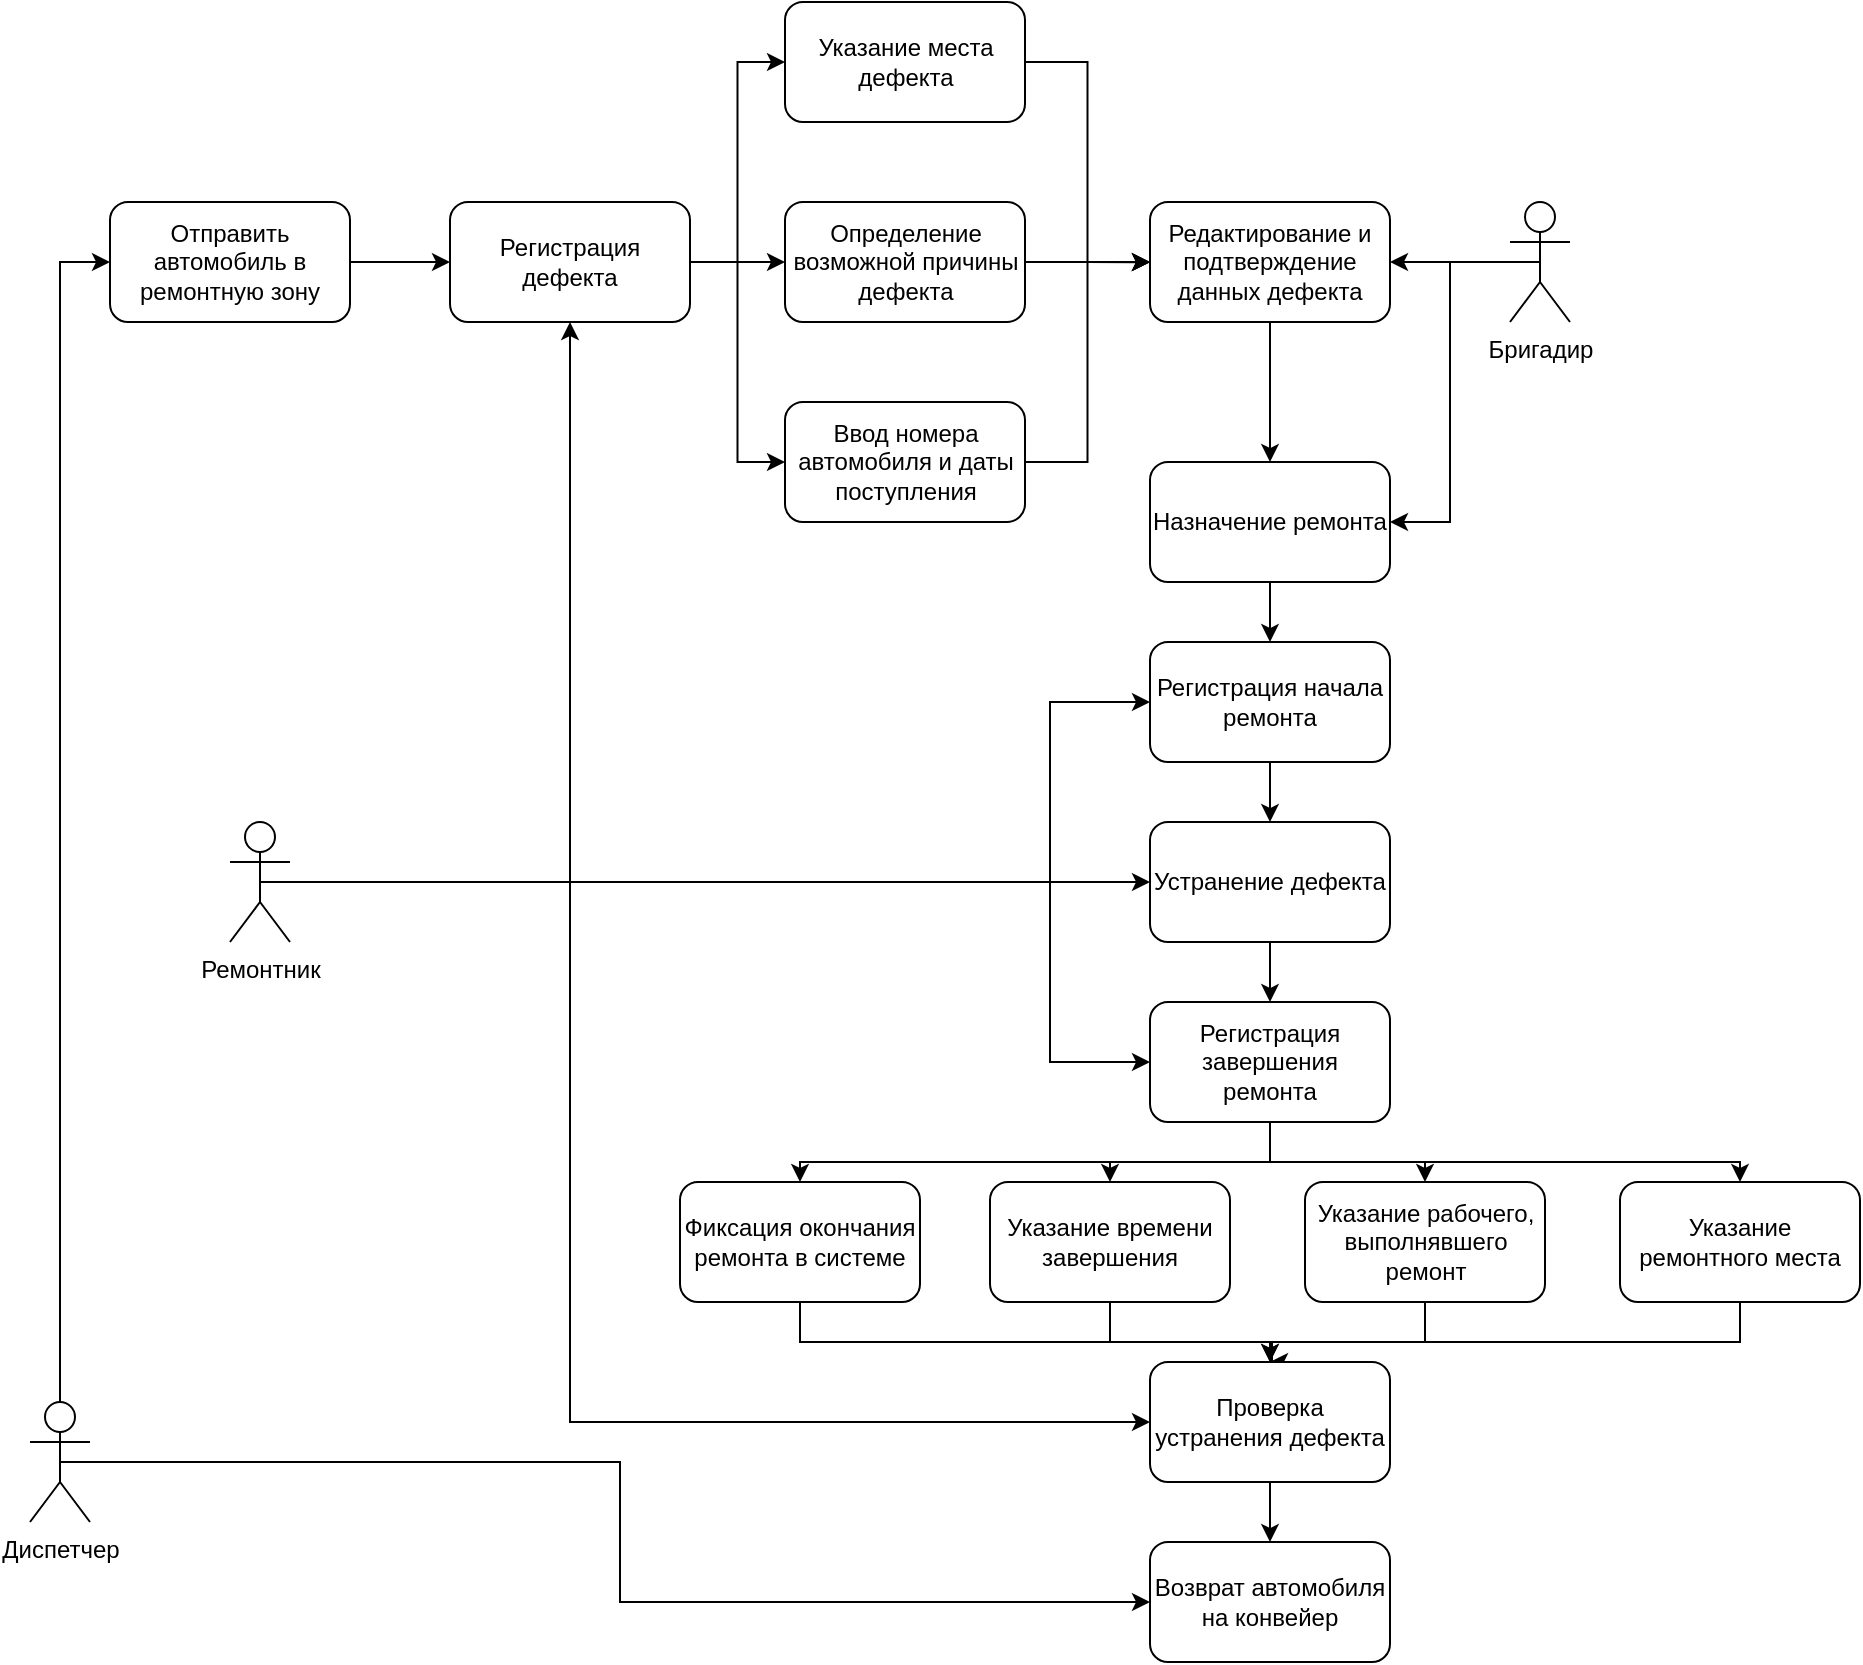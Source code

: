 <mxfile version="26.0.14">
  <diagram name="Page-1" id="MCl1-eREKRpEPSuyr52Q">
    <mxGraphModel dx="1774" dy="1057" grid="1" gridSize="10" guides="1" tooltips="1" connect="1" arrows="1" fold="1" page="1" pageScale="1" pageWidth="850" pageHeight="1100" math="0" shadow="0">
      <root>
        <mxCell id="0" />
        <mxCell id="1" parent="0" />
        <mxCell id="NFSUYhE9E-6En8fXDCop-192" style="edgeStyle=orthogonalEdgeStyle;rounded=0;orthogonalLoop=1;jettySize=auto;html=1;exitX=0.5;exitY=0.5;exitDx=0;exitDy=0;exitPerimeter=0;entryX=0;entryY=0.5;entryDx=0;entryDy=0;" edge="1" parent="1" source="NFSUYhE9E-6En8fXDCop-197" target="NFSUYhE9E-6En8fXDCop-218">
          <mxGeometry relative="1" as="geometry">
            <Array as="points">
              <mxPoint x="690" y="1220" />
              <mxPoint x="690" y="1130" />
            </Array>
          </mxGeometry>
        </mxCell>
        <mxCell id="NFSUYhE9E-6En8fXDCop-193" style="edgeStyle=orthogonalEdgeStyle;rounded=0;orthogonalLoop=1;jettySize=auto;html=1;exitX=0.5;exitY=0.5;exitDx=0;exitDy=0;exitPerimeter=0;entryX=0;entryY=0.5;entryDx=0;entryDy=0;" edge="1" parent="1" source="NFSUYhE9E-6En8fXDCop-197" target="NFSUYhE9E-6En8fXDCop-220">
          <mxGeometry relative="1" as="geometry" />
        </mxCell>
        <mxCell id="NFSUYhE9E-6En8fXDCop-194" style="edgeStyle=orthogonalEdgeStyle;rounded=0;orthogonalLoop=1;jettySize=auto;html=1;exitX=0.5;exitY=0.5;exitDx=0;exitDy=0;exitPerimeter=0;entryX=0;entryY=0.5;entryDx=0;entryDy=0;" edge="1" parent="1" source="NFSUYhE9E-6En8fXDCop-197" target="NFSUYhE9E-6En8fXDCop-225">
          <mxGeometry relative="1" as="geometry">
            <Array as="points">
              <mxPoint x="690" y="1220" />
              <mxPoint x="690" y="1310" />
            </Array>
          </mxGeometry>
        </mxCell>
        <mxCell id="NFSUYhE9E-6En8fXDCop-195" style="edgeStyle=orthogonalEdgeStyle;rounded=0;orthogonalLoop=1;jettySize=auto;html=1;exitX=0.5;exitY=0.5;exitDx=0;exitDy=0;exitPerimeter=0;entryX=0.5;entryY=1;entryDx=0;entryDy=0;" edge="1" parent="1" source="NFSUYhE9E-6En8fXDCop-197" target="NFSUYhE9E-6En8fXDCop-206">
          <mxGeometry relative="1" as="geometry" />
        </mxCell>
        <mxCell id="NFSUYhE9E-6En8fXDCop-196" style="edgeStyle=orthogonalEdgeStyle;rounded=0;orthogonalLoop=1;jettySize=auto;html=1;exitX=0.5;exitY=0.5;exitDx=0;exitDy=0;exitPerimeter=0;entryX=0;entryY=0.5;entryDx=0;entryDy=0;" edge="1" parent="1" source="NFSUYhE9E-6En8fXDCop-197" target="NFSUYhE9E-6En8fXDCop-235">
          <mxGeometry relative="1" as="geometry">
            <Array as="points">
              <mxPoint x="450" y="1220" />
              <mxPoint x="450" y="1490" />
            </Array>
          </mxGeometry>
        </mxCell>
        <mxCell id="NFSUYhE9E-6En8fXDCop-197" value="Ремонтник" style="shape=umlActor;verticalLabelPosition=bottom;verticalAlign=top;html=1;outlineConnect=0;" vertex="1" parent="1">
          <mxGeometry x="280" y="1190" width="30" height="60" as="geometry" />
        </mxCell>
        <mxCell id="NFSUYhE9E-6En8fXDCop-198" style="edgeStyle=orthogonalEdgeStyle;rounded=0;orthogonalLoop=1;jettySize=auto;html=1;exitX=0.5;exitY=0.5;exitDx=0;exitDy=0;exitPerimeter=0;entryX=0;entryY=0.5;entryDx=0;entryDy=0;" edge="1" parent="1" source="NFSUYhE9E-6En8fXDCop-200" target="NFSUYhE9E-6En8fXDCop-236">
          <mxGeometry relative="1" as="geometry" />
        </mxCell>
        <mxCell id="NFSUYhE9E-6En8fXDCop-199" style="edgeStyle=orthogonalEdgeStyle;rounded=0;orthogonalLoop=1;jettySize=auto;html=1;exitX=0.5;exitY=0;exitDx=0;exitDy=0;exitPerimeter=0;entryX=0;entryY=0.5;entryDx=0;entryDy=0;" edge="1" parent="1" source="NFSUYhE9E-6En8fXDCop-200" target="NFSUYhE9E-6En8fXDCop-202">
          <mxGeometry relative="1" as="geometry" />
        </mxCell>
        <mxCell id="NFSUYhE9E-6En8fXDCop-200" value="Диспетчер" style="shape=umlActor;verticalLabelPosition=bottom;verticalAlign=top;html=1;outlineConnect=0;" vertex="1" parent="1">
          <mxGeometry x="180" y="1480" width="30" height="60" as="geometry" />
        </mxCell>
        <mxCell id="NFSUYhE9E-6En8fXDCop-201" style="edgeStyle=orthogonalEdgeStyle;rounded=0;orthogonalLoop=1;jettySize=auto;html=1;exitX=1;exitY=0.5;exitDx=0;exitDy=0;entryX=0;entryY=0.5;entryDx=0;entryDy=0;" edge="1" parent="1" source="NFSUYhE9E-6En8fXDCop-202" target="NFSUYhE9E-6En8fXDCop-206">
          <mxGeometry relative="1" as="geometry" />
        </mxCell>
        <mxCell id="NFSUYhE9E-6En8fXDCop-202" value="Отправить автомобиль в ремонтную зону" style="rounded=1;whiteSpace=wrap;html=1;" vertex="1" parent="1">
          <mxGeometry x="220" y="880" width="120" height="60" as="geometry" />
        </mxCell>
        <mxCell id="NFSUYhE9E-6En8fXDCop-203" style="edgeStyle=orthogonalEdgeStyle;rounded=0;orthogonalLoop=1;jettySize=auto;html=1;exitX=1;exitY=0.5;exitDx=0;exitDy=0;entryX=0;entryY=0.5;entryDx=0;entryDy=0;" edge="1" parent="1" source="NFSUYhE9E-6En8fXDCop-206" target="NFSUYhE9E-6En8fXDCop-208">
          <mxGeometry relative="1" as="geometry" />
        </mxCell>
        <mxCell id="NFSUYhE9E-6En8fXDCop-204" style="edgeStyle=orthogonalEdgeStyle;rounded=0;orthogonalLoop=1;jettySize=auto;html=1;exitX=1;exitY=0.5;exitDx=0;exitDy=0;entryX=0;entryY=0.5;entryDx=0;entryDy=0;" edge="1" parent="1" source="NFSUYhE9E-6En8fXDCop-206" target="NFSUYhE9E-6En8fXDCop-210">
          <mxGeometry relative="1" as="geometry" />
        </mxCell>
        <mxCell id="NFSUYhE9E-6En8fXDCop-205" style="edgeStyle=orthogonalEdgeStyle;rounded=0;orthogonalLoop=1;jettySize=auto;html=1;exitX=1;exitY=0.5;exitDx=0;exitDy=0;entryX=0;entryY=0.5;entryDx=0;entryDy=0;" edge="1" parent="1" source="NFSUYhE9E-6En8fXDCop-206" target="NFSUYhE9E-6En8fXDCop-212">
          <mxGeometry relative="1" as="geometry" />
        </mxCell>
        <mxCell id="NFSUYhE9E-6En8fXDCop-206" value="Регистрация дефекта" style="rounded=1;whiteSpace=wrap;html=1;" vertex="1" parent="1">
          <mxGeometry x="390" y="880" width="120" height="60" as="geometry" />
        </mxCell>
        <mxCell id="NFSUYhE9E-6En8fXDCop-207" style="edgeStyle=orthogonalEdgeStyle;rounded=0;orthogonalLoop=1;jettySize=auto;html=1;exitX=1;exitY=0.5;exitDx=0;exitDy=0;entryX=0;entryY=0.5;entryDx=0;entryDy=0;" edge="1" parent="1" source="NFSUYhE9E-6En8fXDCop-208" target="NFSUYhE9E-6En8fXDCop-214">
          <mxGeometry relative="1" as="geometry" />
        </mxCell>
        <mxCell id="NFSUYhE9E-6En8fXDCop-208" value="Указание места дефекта" style="rounded=1;whiteSpace=wrap;html=1;" vertex="1" parent="1">
          <mxGeometry x="557.5" y="780" width="120" height="60" as="geometry" />
        </mxCell>
        <mxCell id="NFSUYhE9E-6En8fXDCop-209" style="edgeStyle=orthogonalEdgeStyle;rounded=0;orthogonalLoop=1;jettySize=auto;html=1;exitX=1;exitY=0.5;exitDx=0;exitDy=0;" edge="1" parent="1" source="NFSUYhE9E-6En8fXDCop-210">
          <mxGeometry relative="1" as="geometry">
            <mxPoint x="740" y="910.176" as="targetPoint" />
          </mxGeometry>
        </mxCell>
        <mxCell id="NFSUYhE9E-6En8fXDCop-210" value="Определение возможной причины дефекта" style="rounded=1;whiteSpace=wrap;html=1;" vertex="1" parent="1">
          <mxGeometry x="557.5" y="880" width="120" height="60" as="geometry" />
        </mxCell>
        <mxCell id="NFSUYhE9E-6En8fXDCop-211" style="edgeStyle=orthogonalEdgeStyle;rounded=0;orthogonalLoop=1;jettySize=auto;html=1;exitX=1;exitY=0.5;exitDx=0;exitDy=0;entryX=0;entryY=0.5;entryDx=0;entryDy=0;" edge="1" parent="1" source="NFSUYhE9E-6En8fXDCop-212" target="NFSUYhE9E-6En8fXDCop-214">
          <mxGeometry relative="1" as="geometry" />
        </mxCell>
        <mxCell id="NFSUYhE9E-6En8fXDCop-212" value="Ввод номера автомобиля и даты поступления" style="rounded=1;whiteSpace=wrap;html=1;" vertex="1" parent="1">
          <mxGeometry x="557.5" y="980" width="120" height="60" as="geometry" />
        </mxCell>
        <mxCell id="NFSUYhE9E-6En8fXDCop-213" style="edgeStyle=orthogonalEdgeStyle;rounded=0;orthogonalLoop=1;jettySize=auto;html=1;exitX=0.5;exitY=1;exitDx=0;exitDy=0;" edge="1" parent="1" source="NFSUYhE9E-6En8fXDCop-214" target="NFSUYhE9E-6En8fXDCop-216">
          <mxGeometry relative="1" as="geometry" />
        </mxCell>
        <mxCell id="NFSUYhE9E-6En8fXDCop-214" value="Редактирование и подтверждение данных дефекта" style="rounded=1;whiteSpace=wrap;html=1;" vertex="1" parent="1">
          <mxGeometry x="740" y="880" width="120" height="60" as="geometry" />
        </mxCell>
        <mxCell id="NFSUYhE9E-6En8fXDCop-215" style="edgeStyle=orthogonalEdgeStyle;rounded=0;orthogonalLoop=1;jettySize=auto;html=1;exitX=0.5;exitY=1;exitDx=0;exitDy=0;entryX=0.5;entryY=0;entryDx=0;entryDy=0;" edge="1" parent="1" source="NFSUYhE9E-6En8fXDCop-216" target="NFSUYhE9E-6En8fXDCop-218">
          <mxGeometry relative="1" as="geometry" />
        </mxCell>
        <mxCell id="NFSUYhE9E-6En8fXDCop-216" value="Назначение ремонта" style="rounded=1;whiteSpace=wrap;html=1;" vertex="1" parent="1">
          <mxGeometry x="740" y="1010" width="120" height="60" as="geometry" />
        </mxCell>
        <mxCell id="NFSUYhE9E-6En8fXDCop-217" style="edgeStyle=orthogonalEdgeStyle;rounded=0;orthogonalLoop=1;jettySize=auto;html=1;exitX=0.5;exitY=1;exitDx=0;exitDy=0;entryX=0.5;entryY=0;entryDx=0;entryDy=0;" edge="1" parent="1" source="NFSUYhE9E-6En8fXDCop-218" target="NFSUYhE9E-6En8fXDCop-220">
          <mxGeometry relative="1" as="geometry" />
        </mxCell>
        <mxCell id="NFSUYhE9E-6En8fXDCop-218" value="Регистрация начала ремонта" style="rounded=1;whiteSpace=wrap;html=1;" vertex="1" parent="1">
          <mxGeometry x="740" y="1100" width="120" height="60" as="geometry" />
        </mxCell>
        <mxCell id="NFSUYhE9E-6En8fXDCop-219" style="edgeStyle=orthogonalEdgeStyle;rounded=0;orthogonalLoop=1;jettySize=auto;html=1;exitX=0.5;exitY=1;exitDx=0;exitDy=0;entryX=0.5;entryY=0;entryDx=0;entryDy=0;" edge="1" parent="1" source="NFSUYhE9E-6En8fXDCop-220" target="NFSUYhE9E-6En8fXDCop-225">
          <mxGeometry relative="1" as="geometry" />
        </mxCell>
        <mxCell id="NFSUYhE9E-6En8fXDCop-220" value="Устранение дефекта" style="rounded=1;whiteSpace=wrap;html=1;" vertex="1" parent="1">
          <mxGeometry x="740" y="1190" width="120" height="60" as="geometry" />
        </mxCell>
        <mxCell id="NFSUYhE9E-6En8fXDCop-221" style="edgeStyle=orthogonalEdgeStyle;rounded=0;orthogonalLoop=1;jettySize=auto;html=1;exitX=0.5;exitY=1;exitDx=0;exitDy=0;entryX=0.5;entryY=0;entryDx=0;entryDy=0;" edge="1" parent="1" source="NFSUYhE9E-6En8fXDCop-225" target="NFSUYhE9E-6En8fXDCop-227">
          <mxGeometry relative="1" as="geometry">
            <Array as="points">
              <mxPoint x="800" y="1360" />
              <mxPoint x="565" y="1360" />
            </Array>
          </mxGeometry>
        </mxCell>
        <mxCell id="NFSUYhE9E-6En8fXDCop-222" style="edgeStyle=orthogonalEdgeStyle;rounded=0;orthogonalLoop=1;jettySize=auto;html=1;exitX=0.5;exitY=1;exitDx=0;exitDy=0;entryX=0.5;entryY=0;entryDx=0;entryDy=0;" edge="1" parent="1" source="NFSUYhE9E-6En8fXDCop-225" target="NFSUYhE9E-6En8fXDCop-229">
          <mxGeometry relative="1" as="geometry" />
        </mxCell>
        <mxCell id="NFSUYhE9E-6En8fXDCop-223" style="edgeStyle=orthogonalEdgeStyle;rounded=0;orthogonalLoop=1;jettySize=auto;html=1;exitX=0.5;exitY=1;exitDx=0;exitDy=0;entryX=0.5;entryY=0;entryDx=0;entryDy=0;" edge="1" parent="1" source="NFSUYhE9E-6En8fXDCop-225" target="NFSUYhE9E-6En8fXDCop-231">
          <mxGeometry relative="1" as="geometry" />
        </mxCell>
        <mxCell id="NFSUYhE9E-6En8fXDCop-224" style="edgeStyle=orthogonalEdgeStyle;rounded=0;orthogonalLoop=1;jettySize=auto;html=1;exitX=0.5;exitY=1;exitDx=0;exitDy=0;entryX=0.5;entryY=0;entryDx=0;entryDy=0;" edge="1" parent="1" source="NFSUYhE9E-6En8fXDCop-225" target="NFSUYhE9E-6En8fXDCop-233">
          <mxGeometry relative="1" as="geometry">
            <Array as="points">
              <mxPoint x="800" y="1360" />
              <mxPoint x="1035" y="1360" />
            </Array>
          </mxGeometry>
        </mxCell>
        <mxCell id="NFSUYhE9E-6En8fXDCop-225" value="Регистрация завершения ремонта" style="rounded=1;whiteSpace=wrap;html=1;" vertex="1" parent="1">
          <mxGeometry x="740" y="1280" width="120" height="60" as="geometry" />
        </mxCell>
        <mxCell id="NFSUYhE9E-6En8fXDCop-226" style="edgeStyle=orthogonalEdgeStyle;rounded=0;orthogonalLoop=1;jettySize=auto;html=1;exitX=0.5;exitY=1;exitDx=0;exitDy=0;entryX=0.5;entryY=0;entryDx=0;entryDy=0;" edge="1" parent="1" source="NFSUYhE9E-6En8fXDCop-227" target="NFSUYhE9E-6En8fXDCop-235">
          <mxGeometry relative="1" as="geometry">
            <Array as="points">
              <mxPoint x="565" y="1450" />
              <mxPoint x="800" y="1450" />
            </Array>
          </mxGeometry>
        </mxCell>
        <mxCell id="NFSUYhE9E-6En8fXDCop-227" value="Фиксация окончания ремонта в системе" style="rounded=1;whiteSpace=wrap;html=1;" vertex="1" parent="1">
          <mxGeometry x="505" y="1370" width="120" height="60" as="geometry" />
        </mxCell>
        <mxCell id="NFSUYhE9E-6En8fXDCop-228" style="edgeStyle=orthogonalEdgeStyle;rounded=0;orthogonalLoop=1;jettySize=auto;html=1;exitX=0.5;exitY=1;exitDx=0;exitDy=0;" edge="1" parent="1" source="NFSUYhE9E-6En8fXDCop-229">
          <mxGeometry relative="1" as="geometry">
            <mxPoint x="800" y="1470" as="targetPoint" />
          </mxGeometry>
        </mxCell>
        <mxCell id="NFSUYhE9E-6En8fXDCop-229" value="Указание времени завершения" style="rounded=1;whiteSpace=wrap;html=1;" vertex="1" parent="1">
          <mxGeometry x="660" y="1370" width="120" height="60" as="geometry" />
        </mxCell>
        <mxCell id="NFSUYhE9E-6En8fXDCop-230" style="edgeStyle=orthogonalEdgeStyle;rounded=0;orthogonalLoop=1;jettySize=auto;html=1;exitX=0.5;exitY=1;exitDx=0;exitDy=0;entryX=0.5;entryY=0;entryDx=0;entryDy=0;" edge="1" parent="1" source="NFSUYhE9E-6En8fXDCop-231" target="NFSUYhE9E-6En8fXDCop-235">
          <mxGeometry relative="1" as="geometry" />
        </mxCell>
        <mxCell id="NFSUYhE9E-6En8fXDCop-231" value="Указание рабочего, выполнявшего ремонт" style="rounded=1;whiteSpace=wrap;html=1;" vertex="1" parent="1">
          <mxGeometry x="817.5" y="1370" width="120" height="60" as="geometry" />
        </mxCell>
        <mxCell id="NFSUYhE9E-6En8fXDCop-232" style="edgeStyle=orthogonalEdgeStyle;rounded=0;orthogonalLoop=1;jettySize=auto;html=1;exitX=0.5;exitY=1;exitDx=0;exitDy=0;" edge="1" parent="1" source="NFSUYhE9E-6En8fXDCop-233">
          <mxGeometry relative="1" as="geometry">
            <mxPoint x="800" y="1460" as="targetPoint" />
            <Array as="points">
              <mxPoint x="1035" y="1450" />
              <mxPoint x="801" y="1450" />
              <mxPoint x="801" y="1460" />
            </Array>
          </mxGeometry>
        </mxCell>
        <mxCell id="NFSUYhE9E-6En8fXDCop-233" value="Указание ремонтного места" style="rounded=1;whiteSpace=wrap;html=1;" vertex="1" parent="1">
          <mxGeometry x="975" y="1370" width="120" height="60" as="geometry" />
        </mxCell>
        <mxCell id="NFSUYhE9E-6En8fXDCop-234" style="edgeStyle=orthogonalEdgeStyle;rounded=0;orthogonalLoop=1;jettySize=auto;html=1;exitX=0.5;exitY=1;exitDx=0;exitDy=0;entryX=0.5;entryY=0;entryDx=0;entryDy=0;" edge="1" parent="1" source="NFSUYhE9E-6En8fXDCop-235" target="NFSUYhE9E-6En8fXDCop-236">
          <mxGeometry relative="1" as="geometry" />
        </mxCell>
        <mxCell id="NFSUYhE9E-6En8fXDCop-235" value="Проверка устранения дефекта" style="rounded=1;whiteSpace=wrap;html=1;" vertex="1" parent="1">
          <mxGeometry x="740" y="1460" width="120" height="60" as="geometry" />
        </mxCell>
        <mxCell id="NFSUYhE9E-6En8fXDCop-236" value="Возврат автомобиля на конвейер" style="rounded=1;whiteSpace=wrap;html=1;" vertex="1" parent="1">
          <mxGeometry x="740" y="1550" width="120" height="60" as="geometry" />
        </mxCell>
        <mxCell id="NFSUYhE9E-6En8fXDCop-237" style="edgeStyle=orthogonalEdgeStyle;rounded=0;orthogonalLoop=1;jettySize=auto;html=1;exitX=0.5;exitY=0.5;exitDx=0;exitDy=0;exitPerimeter=0;" edge="1" parent="1" source="NFSUYhE9E-6En8fXDCop-239" target="NFSUYhE9E-6En8fXDCop-214">
          <mxGeometry relative="1" as="geometry" />
        </mxCell>
        <mxCell id="NFSUYhE9E-6En8fXDCop-238" style="edgeStyle=orthogonalEdgeStyle;rounded=0;orthogonalLoop=1;jettySize=auto;html=1;exitX=0.5;exitY=0.5;exitDx=0;exitDy=0;exitPerimeter=0;entryX=1;entryY=0.5;entryDx=0;entryDy=0;" edge="1" parent="1" source="NFSUYhE9E-6En8fXDCop-239" target="NFSUYhE9E-6En8fXDCop-216">
          <mxGeometry relative="1" as="geometry" />
        </mxCell>
        <mxCell id="NFSUYhE9E-6En8fXDCop-239" value="Бригадир" style="shape=umlActor;verticalLabelPosition=bottom;verticalAlign=top;html=1;outlineConnect=0;" vertex="1" parent="1">
          <mxGeometry x="920" y="880" width="30" height="60" as="geometry" />
        </mxCell>
      </root>
    </mxGraphModel>
  </diagram>
</mxfile>
